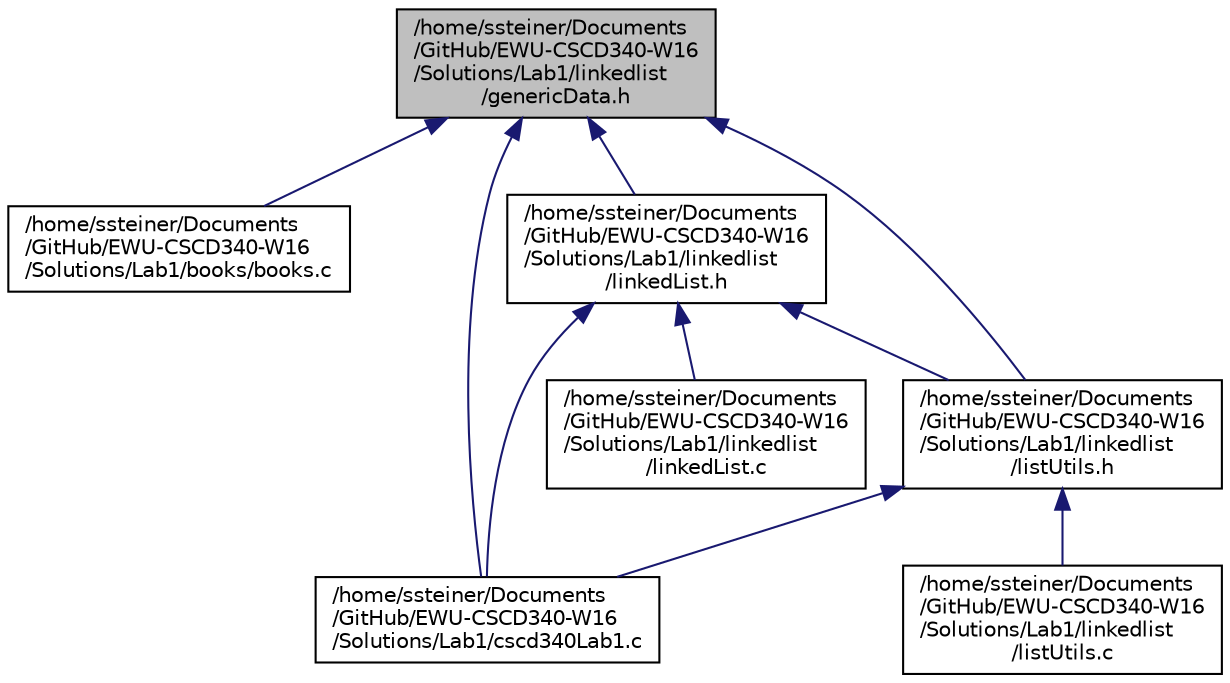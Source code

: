 digraph "/home/ssteiner/Documents/GitHub/EWU-CSCD340-W16/Solutions/Lab1/linkedlist/genericData.h"
{
  edge [fontname="Helvetica",fontsize="10",labelfontname="Helvetica",labelfontsize="10"];
  node [fontname="Helvetica",fontsize="10",shape=record];
  Node1 [label="/home/ssteiner/Documents\l/GitHub/EWU-CSCD340-W16\l/Solutions/Lab1/linkedlist\l/genericData.h",height=0.2,width=0.4,color="black", fillcolor="grey75", style="filled", fontcolor="black"];
  Node1 -> Node2 [dir="back",color="midnightblue",fontsize="10",style="solid",fontname="Helvetica"];
  Node2 [label="/home/ssteiner/Documents\l/GitHub/EWU-CSCD340-W16\l/Solutions/Lab1/books/books.c",height=0.2,width=0.4,color="black", fillcolor="white", style="filled",URL="$books_8c.html"];
  Node1 -> Node3 [dir="back",color="midnightblue",fontsize="10",style="solid",fontname="Helvetica"];
  Node3 [label="/home/ssteiner/Documents\l/GitHub/EWU-CSCD340-W16\l/Solutions/Lab1/linkedlist\l/listUtils.h",height=0.2,width=0.4,color="black", fillcolor="white", style="filled",URL="$list_utils_8h.html",tooltip="Supporting functions for the basic linked list. "];
  Node3 -> Node4 [dir="back",color="midnightblue",fontsize="10",style="solid",fontname="Helvetica"];
  Node4 [label="/home/ssteiner/Documents\l/GitHub/EWU-CSCD340-W16\l/Solutions/Lab1/cscd340Lab1.c",height=0.2,width=0.4,color="black", fillcolor="white", style="filled",URL="$cscd340_lab1_8c.html",tooltip="The file that contains main. "];
  Node3 -> Node5 [dir="back",color="midnightblue",fontsize="10",style="solid",fontname="Helvetica"];
  Node5 [label="/home/ssteiner/Documents\l/GitHub/EWU-CSCD340-W16\l/Solutions/Lab1/linkedlist\l/listUtils.c",height=0.2,width=0.4,color="black", fillcolor="white", style="filled",URL="$list_utils_8c.html"];
  Node1 -> Node6 [dir="back",color="midnightblue",fontsize="10",style="solid",fontname="Helvetica"];
  Node6 [label="/home/ssteiner/Documents\l/GitHub/EWU-CSCD340-W16\l/Solutions/Lab1/linkedlist\l/linkedList.h",height=0.2,width=0.4,color="black", fillcolor="white", style="filled",URL="$linked_list_8h.html",tooltip="The basic doubly linked list. "];
  Node6 -> Node3 [dir="back",color="midnightblue",fontsize="10",style="solid",fontname="Helvetica"];
  Node6 -> Node4 [dir="back",color="midnightblue",fontsize="10",style="solid",fontname="Helvetica"];
  Node6 -> Node7 [dir="back",color="midnightblue",fontsize="10",style="solid",fontname="Helvetica"];
  Node7 [label="/home/ssteiner/Documents\l/GitHub/EWU-CSCD340-W16\l/Solutions/Lab1/linkedlist\l/linkedList.c",height=0.2,width=0.4,color="black", fillcolor="white", style="filled",URL="$linked_list_8c.html"];
  Node1 -> Node4 [dir="back",color="midnightblue",fontsize="10",style="solid",fontname="Helvetica"];
}
